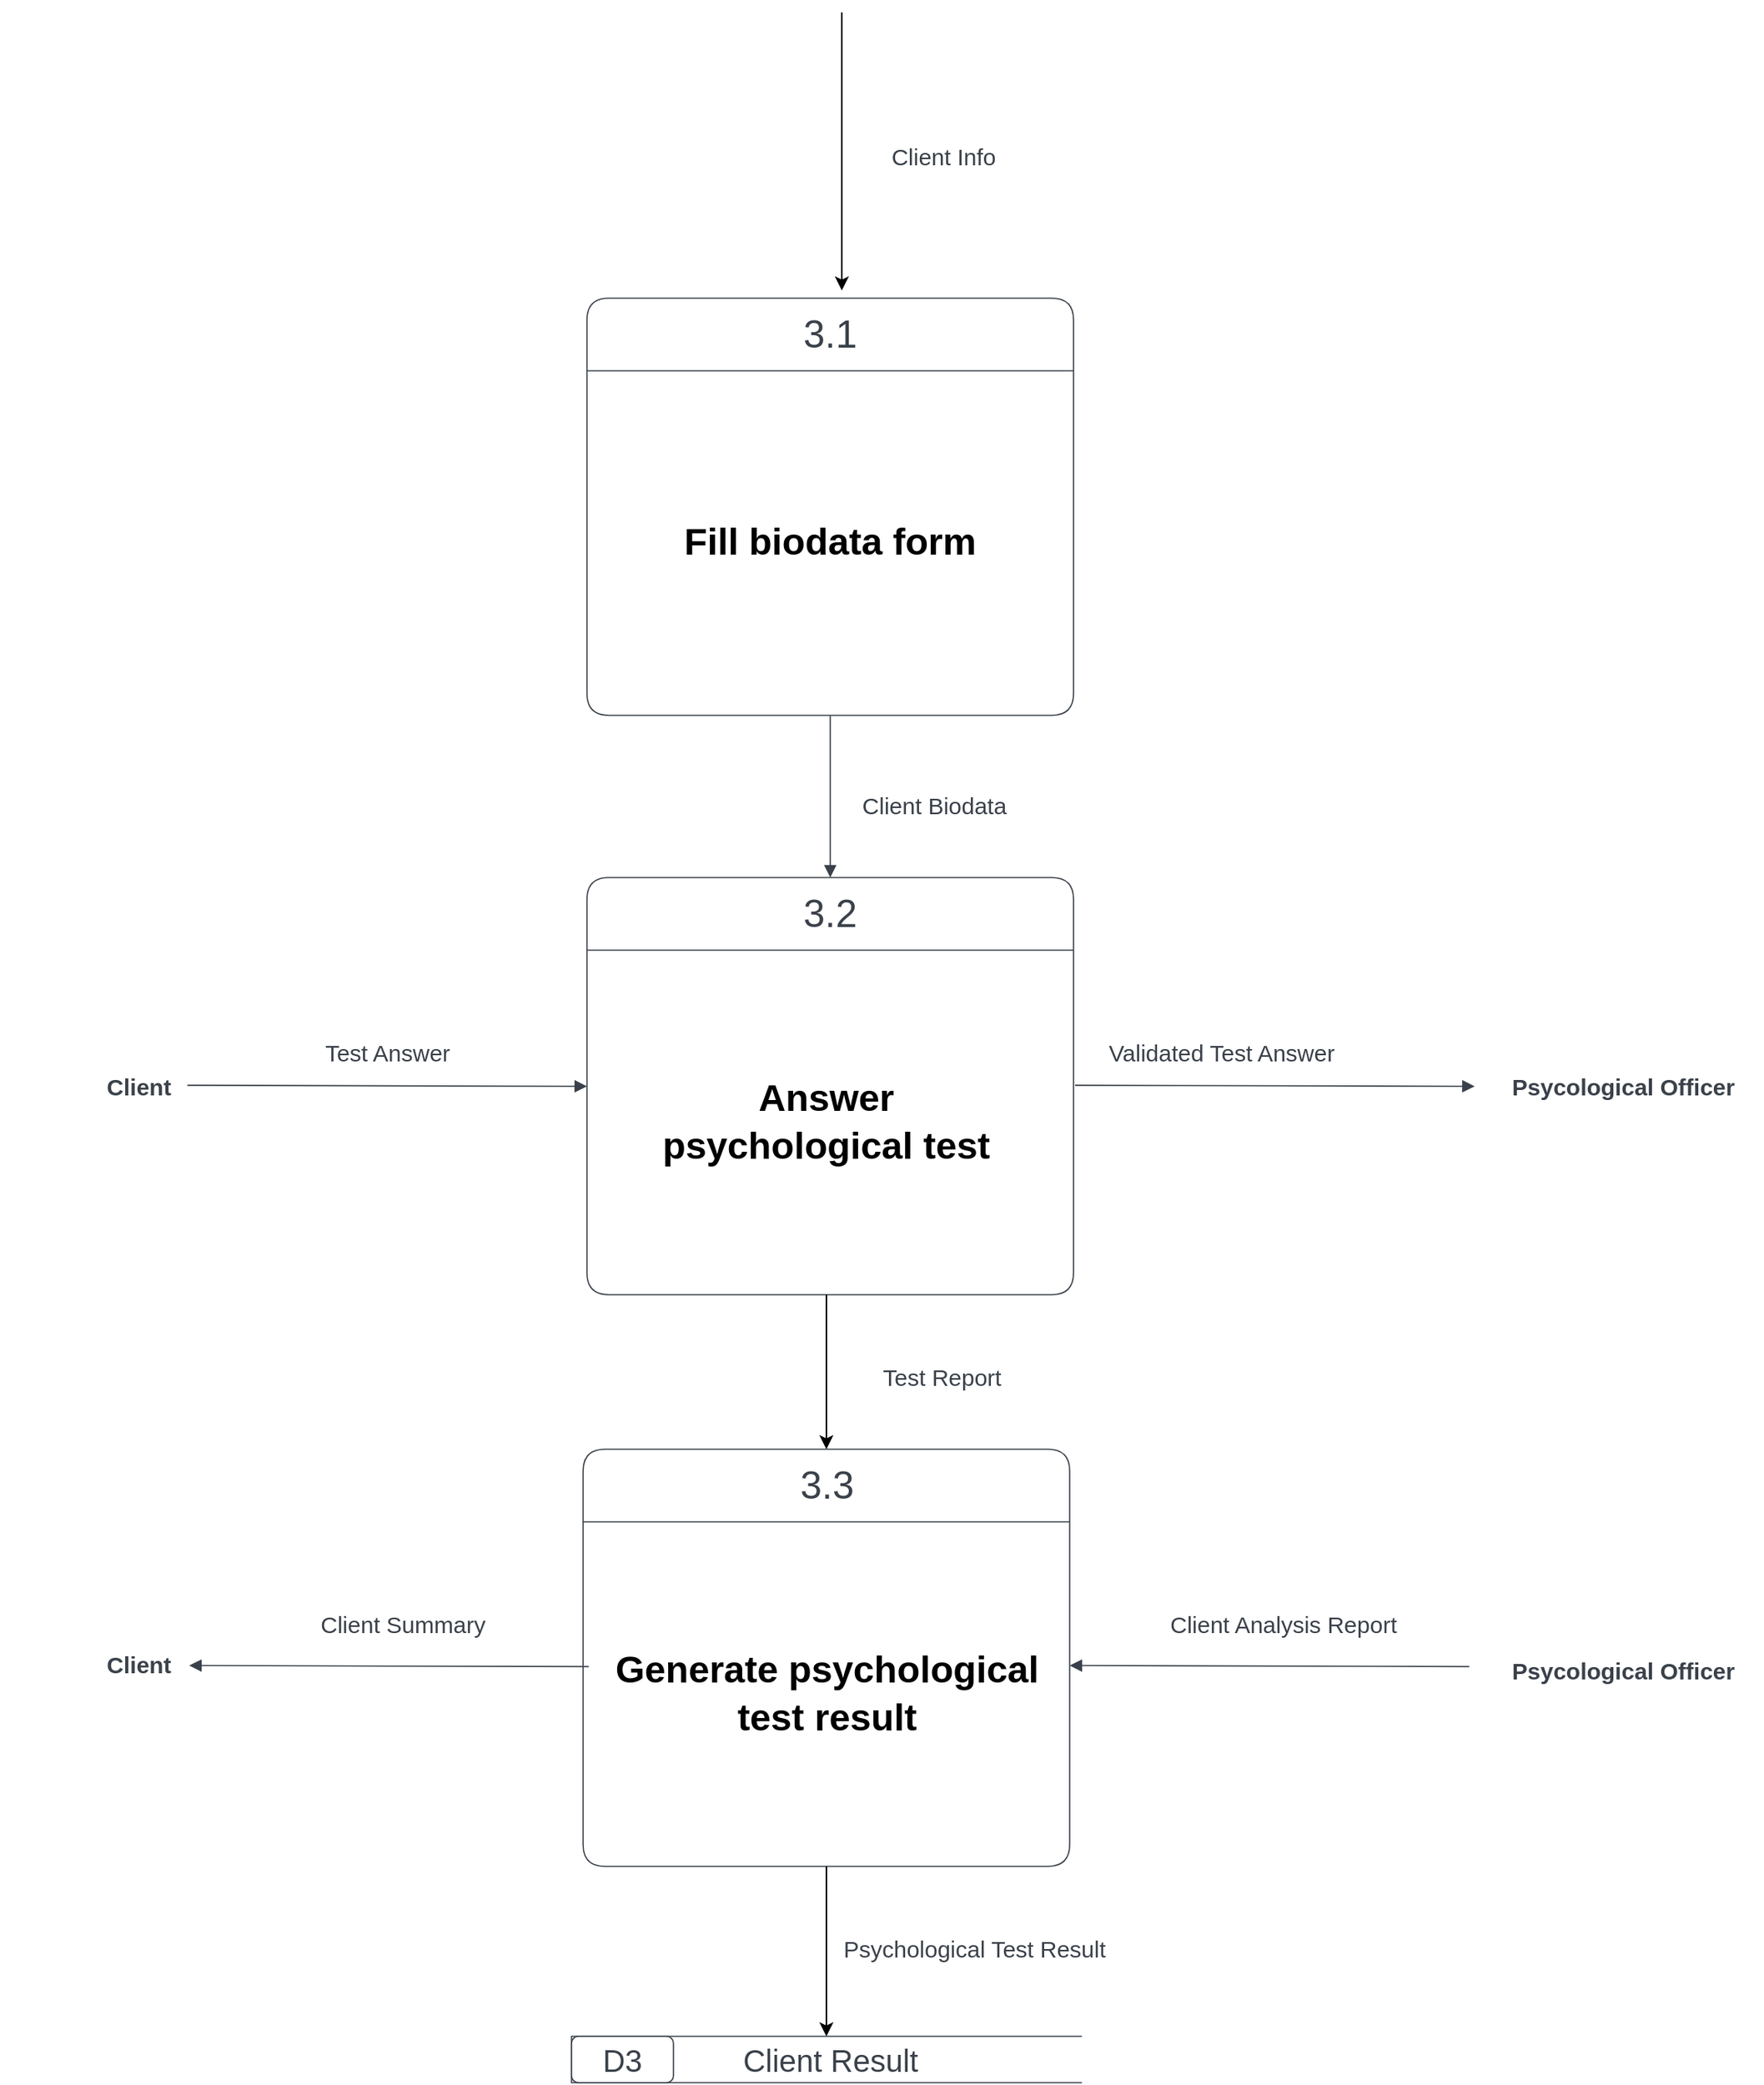 <mxfile version="20.8.4" type="github" pages="2">
  <diagram id="PJ08jYsrU4o8tMX44UYF" name="DFD Logical Child 3">
    <mxGraphModel dx="2317" dy="1860" grid="1" gridSize="10" guides="1" tooltips="1" connect="1" arrows="1" fold="1" page="1" pageScale="1" pageWidth="850" pageHeight="1100" math="0" shadow="0">
      <root>
        <mxCell id="0" />
        <mxCell id="1" parent="0" />
        <mxCell id="mA2S6nLQZY7dSyy3L60T-2" value="&lt;div style=&quot;display: flex; justify-content: center; text-align: center; align-items: baseline; font-size: 0; line-height: 1.25;margin-top: -2px;&quot;&gt;&lt;span&gt;&lt;span style=&quot;font-size:25px;color:#3a414a;&quot;&gt;3.1&lt;/span&gt;&lt;/span&gt;&lt;/div&gt;" style="shape=swimlane;html=1;rounded=1;arcSize=10;collapsible=0;fontStyle=0;startSize=47;whiteSpace=wrap;overflow=block;blockSpacing=1;fontSize=13;spacing=0;strokeColor=#3a414a;strokeOpacity=100;strokeWidth=0.8;" vertex="1" parent="1">
          <mxGeometry x="229" y="-55" width="315" height="270" as="geometry" />
        </mxCell>
        <mxCell id="mA2S6nLQZY7dSyy3L60T-3" value="&lt;div style=&quot;display: flex; justify-content: center; text-align: center; align-items: baseline; font-size: 0; line-height: 1.25;margin-top: -2px;&quot;&gt;&lt;span&gt;&lt;span style=&quot;font-size:24.3px;color:#000000;font-weight: bold;&quot;&gt;Fill biodata form&lt;/span&gt;&lt;/span&gt;&lt;/div&gt;" style="rounded=1;arcSize=10;strokeColor=none;fillColor=none;whiteSpace=wrap;overflow=block;blockSpacing=1;html=1;fontSize=13;spacing=0;strokeOpacity=100;strokeWidth=0.8;" vertex="1" parent="mA2S6nLQZY7dSyy3L60T-2">
          <mxGeometry y="47" width="315" height="223" as="geometry" />
        </mxCell>
        <UserObject label="" lucidchartObjectId="O.umqnft9LC3" id="mA2S6nLQZY7dSyy3L60T-4">
          <mxCell style="html=1;jettySize=18;whiteSpace=wrap;fontSize=13;strokeColor=#3a414a;strokeOpacity=100;strokeWidth=0.8;rounded=0;startArrow=none;endArrow=block;endFill=1;exitX=0.5;exitY=1.001;exitPerimeter=0;entryX=0.5;entryY=0;entryDx=0;entryDy=0;" edge="1" parent="1" source="mA2S6nLQZY7dSyy3L60T-2" target="mA2S6nLQZY7dSyy3L60T-24">
            <mxGeometry width="100" height="100" relative="1" as="geometry">
              <Array as="points" />
              <mxPoint x="386" y="364" as="targetPoint" />
            </mxGeometry>
          </mxCell>
        </UserObject>
        <mxCell id="mA2S6nLQZY7dSyy3L60T-24" value="&lt;div style=&quot;display: flex; justify-content: center; text-align: center; align-items: baseline; font-size: 0; line-height: 1.25;margin-top: -2px;&quot;&gt;&lt;span&gt;&lt;span style=&quot;font-size:25px;color:#3a414a;&quot;&gt;3.2&lt;/span&gt;&lt;/span&gt;&lt;/div&gt;" style="shape=swimlane;html=1;rounded=1;arcSize=10;collapsible=0;fontStyle=0;startSize=47;whiteSpace=wrap;overflow=block;blockSpacing=1;fontSize=13;spacing=0;strokeColor=#3a414a;strokeOpacity=100;strokeWidth=0.8;" vertex="1" parent="1">
          <mxGeometry x="229" y="320" width="315" height="270" as="geometry" />
        </mxCell>
        <mxCell id="mA2S6nLQZY7dSyy3L60T-25" value="&lt;div style=&quot;display: flex; justify-content: center; text-align: center; align-items: baseline; font-size: 0; line-height: 1.25;margin-top: -2px;&quot;&gt;&lt;span&gt;&lt;span style=&quot;font-size:24.3px;color:#000000;font-weight: bold;&quot;&gt;Answer psychological test&lt;/span&gt;&lt;/span&gt;&lt;/div&gt;" style="rounded=1;arcSize=10;strokeColor=none;fillColor=none;whiteSpace=wrap;overflow=block;blockSpacing=1;html=1;fontSize=13;spacing=0;strokeOpacity=100;strokeWidth=0.8;" vertex="1" parent="mA2S6nLQZY7dSyy3L60T-24">
          <mxGeometry x="40" y="47" width="230" height="223" as="geometry" />
        </mxCell>
        <mxCell id="mA2S6nLQZY7dSyy3L60T-28" value="&lt;div style=&quot;display: flex; justify-content: center; text-align: center; align-items: baseline; font-size: 0; line-height: 1.25;margin-top: -2px;&quot;&gt;&lt;span&gt;&lt;span style=&quot;font-size:25px;color:#3a414a;&quot;&gt;3.3&lt;/span&gt;&lt;/span&gt;&lt;/div&gt;" style="shape=swimlane;html=1;rounded=1;arcSize=10;collapsible=0;fontStyle=0;startSize=47;whiteSpace=wrap;overflow=block;blockSpacing=1;fontSize=13;spacing=0;strokeColor=#3a414a;strokeOpacity=100;strokeWidth=0.8;" vertex="1" parent="1">
          <mxGeometry x="226.5" y="690" width="315" height="270" as="geometry" />
        </mxCell>
        <mxCell id="mA2S6nLQZY7dSyy3L60T-29" value="&lt;div style=&quot;display: flex; justify-content: center; text-align: center; align-items: baseline; font-size: 0; line-height: 1.25;margin-top: -2px;&quot;&gt;&lt;span&gt;&lt;span style=&quot;font-size:24.3px;color:#000000;font-weight: bold;&quot;&gt;Generate psychological test result&lt;/span&gt;&lt;/span&gt;&lt;/div&gt;" style="rounded=1;arcSize=10;strokeColor=none;fillColor=none;whiteSpace=wrap;overflow=block;blockSpacing=1;html=1;fontSize=13;spacing=0;strokeOpacity=100;strokeWidth=0.8;" vertex="1" parent="mA2S6nLQZY7dSyy3L60T-28">
          <mxGeometry y="47" width="315" height="223" as="geometry" />
        </mxCell>
        <mxCell id="mA2S6nLQZY7dSyy3L60T-30" style="edgeStyle=orthogonalEdgeStyle;rounded=0;orthogonalLoop=1;jettySize=auto;html=1;entryX=0.5;entryY=0;entryDx=0;entryDy=0;" edge="1" parent="1" source="mA2S6nLQZY7dSyy3L60T-25" target="mA2S6nLQZY7dSyy3L60T-28">
          <mxGeometry relative="1" as="geometry" />
        </mxCell>
        <mxCell id="mA2S6nLQZY7dSyy3L60T-35" style="edgeStyle=orthogonalEdgeStyle;rounded=0;orthogonalLoop=1;jettySize=auto;html=1;" edge="1" parent="1">
          <mxGeometry relative="1" as="geometry">
            <mxPoint x="394" y="-240" as="sourcePoint" />
            <mxPoint x="394" y="-60" as="targetPoint" />
          </mxGeometry>
        </mxCell>
        <UserObject label="Client Info" lucidchartObjectId="O.um8.nbu8y." id="mA2S6nLQZY7dSyy3L60T-36">
          <mxCell style="html=1;overflow=block;blockSpacing=1;whiteSpace=wrap;fontSize=15;fontColor=#3a414a;spacing=0;fillColor=none;strokeWidth=1.5;strokeColor=none;" vertex="1" parent="1">
            <mxGeometry x="370" y="-170" width="180" height="45" as="geometry" />
          </mxCell>
        </UserObject>
        <UserObject label="Client Biodata" lucidchartObjectId="O.um8.nbu8y." id="mA2S6nLQZY7dSyy3L60T-37">
          <mxCell style="html=1;overflow=block;blockSpacing=1;whiteSpace=wrap;fontSize=15;fontColor=#3a414a;spacing=0;fillColor=none;strokeWidth=1.5;strokeColor=none;" vertex="1" parent="1">
            <mxGeometry x="364" y="250" width="180" height="45" as="geometry" />
          </mxCell>
        </UserObject>
        <UserObject label="" lucidchartObjectId="3evmLD2rtNwP" id="mA2S6nLQZY7dSyy3L60T-38">
          <mxCell style="html=1;jettySize=18;whiteSpace=wrap;fontSize=13;strokeColor=#3a414a;strokeOpacity=100;strokeWidth=0.8;rounded=0;startArrow=none;endArrow=block;endFill=1;exitX=1;exitY=0.525;exitPerimeter=0;entryX=-0.001;entryY=0.709;entryPerimeter=0;" edge="1" parent="1">
            <mxGeometry width="100" height="100" relative="1" as="geometry">
              <Array as="points" />
              <mxPoint x="-29.68" y="454.44" as="sourcePoint" />
              <mxPoint x="229.005" y="455.12" as="targetPoint" />
            </mxGeometry>
          </mxCell>
        </UserObject>
        <UserObject label="" lucidchartObjectId="3evmLD2rtNwP" id="mA2S6nLQZY7dSyy3L60T-39">
          <mxCell style="html=1;jettySize=18;whiteSpace=wrap;fontSize=13;strokeColor=#3a414a;strokeOpacity=100;strokeWidth=0.8;rounded=0;startArrow=none;endArrow=block;endFill=1;exitX=1;exitY=0.525;exitPerimeter=0;entryX=-0.001;entryY=0.709;entryPerimeter=0;" edge="1" parent="1">
            <mxGeometry width="100" height="100" relative="1" as="geometry">
              <Array as="points" />
              <mxPoint x="545.0" y="454.44" as="sourcePoint" />
              <mxPoint x="803.685" y="455.12" as="targetPoint" />
            </mxGeometry>
          </mxCell>
        </UserObject>
        <mxCell id="mA2S6nLQZY7dSyy3L60T-40" value="&amp;nbsp;Client Result" style="html=1;overflow=block;blockSpacing=1;shape=partialRectangle;right=0;whiteSpace=wrap;fontSize=20;fontColor=#3a414a;spacing=0;strokeColor=#3a414a;strokeOpacity=100;rounded=1;absoluteArcSize=1;arcSize=9;strokeWidth=0.8;" vertex="1" parent="1">
          <mxGeometry x="219" y="1070" width="330" height="30" as="geometry" />
        </mxCell>
        <mxCell id="mA2S6nLQZY7dSyy3L60T-41" value="D3" style="part=1;whiteSpace=wrap;fontSize=20;fontColor=#3a414a;spacing=0;strokeColor=#3a414a;strokeOpacity=100;rounded=1;absoluteArcSize=1;arcSize=9;strokeWidth=0.8;" vertex="1" parent="mA2S6nLQZY7dSyy3L60T-40">
          <mxGeometry width="66" height="30" as="geometry" />
        </mxCell>
        <mxCell id="mA2S6nLQZY7dSyy3L60T-42" style="edgeStyle=orthogonalEdgeStyle;rounded=0;orthogonalLoop=1;jettySize=auto;html=1;entryX=0.5;entryY=0;entryDx=0;entryDy=0;" edge="1" parent="1" source="mA2S6nLQZY7dSyy3L60T-29" target="mA2S6nLQZY7dSyy3L60T-40">
          <mxGeometry relative="1" as="geometry" />
        </mxCell>
        <UserObject label="" lucidchartObjectId="3evmLD2rtNwP" id="mA2S6nLQZY7dSyy3L60T-43">
          <mxCell style="html=1;jettySize=18;whiteSpace=wrap;fontSize=13;strokeColor=#3a414a;strokeOpacity=100;strokeWidth=0.8;rounded=0;startArrow=none;endArrow=block;endFill=1;exitX=1;exitY=0.525;exitPerimeter=0;entryX=-0.001;entryY=0.709;entryPerimeter=0;" edge="1" parent="1">
            <mxGeometry width="100" height="100" relative="1" as="geometry">
              <Array as="points" />
              <mxPoint x="800.185" y="830.68" as="sourcePoint" />
              <mxPoint x="541.5" y="830" as="targetPoint" />
            </mxGeometry>
          </mxCell>
        </UserObject>
        <UserObject label="" lucidchartObjectId="3evmLD2rtNwP" id="mA2S6nLQZY7dSyy3L60T-44">
          <mxCell style="html=1;jettySize=18;whiteSpace=wrap;fontSize=13;strokeColor=#3a414a;strokeOpacity=100;strokeWidth=0.8;rounded=0;startArrow=none;endArrow=block;endFill=1;exitX=1;exitY=0.525;exitPerimeter=0;entryX=-0.001;entryY=0.709;entryPerimeter=0;" edge="1" parent="1">
            <mxGeometry width="100" height="100" relative="1" as="geometry">
              <Array as="points" />
              <mxPoint x="230.185" y="830.68" as="sourcePoint" />
              <mxPoint x="-28.5" y="830" as="targetPoint" />
            </mxGeometry>
          </mxCell>
        </UserObject>
        <UserObject label="Test Report" lucidchartObjectId="O.um8.nbu8y." id="mA2S6nLQZY7dSyy3L60T-45">
          <mxCell style="html=1;overflow=block;blockSpacing=1;whiteSpace=wrap;fontSize=15;fontColor=#3a414a;spacing=0;fillColor=none;strokeWidth=1.5;strokeColor=none;" vertex="1" parent="1">
            <mxGeometry x="369" y="620" width="180" height="45" as="geometry" />
          </mxCell>
        </UserObject>
        <UserObject label="Validated Test Answer" lucidchartObjectId="O.um8.nbu8y." id="mA2S6nLQZY7dSyy3L60T-46">
          <mxCell style="html=1;overflow=block;blockSpacing=1;whiteSpace=wrap;fontSize=15;fontColor=#3a414a;spacing=0;fillColor=none;strokeWidth=1.5;strokeColor=none;" vertex="1" parent="1">
            <mxGeometry x="550" y="410" width="180" height="45" as="geometry" />
          </mxCell>
        </UserObject>
        <UserObject label="Test Answer" lucidchartObjectId="O.um8.nbu8y." id="mA2S6nLQZY7dSyy3L60T-47">
          <mxCell style="html=1;overflow=block;blockSpacing=1;whiteSpace=wrap;fontSize=15;fontColor=#3a414a;spacing=0;fillColor=none;strokeWidth=1.5;strokeColor=none;" vertex="1" parent="1">
            <mxGeometry x="10" y="410" width="180" height="45" as="geometry" />
          </mxCell>
        </UserObject>
        <UserObject label="Client Summary" lucidchartObjectId="O.um8.nbu8y." id="mA2S6nLQZY7dSyy3L60T-48">
          <mxCell style="html=1;overflow=block;blockSpacing=1;whiteSpace=wrap;fontSize=15;fontColor=#3a414a;spacing=0;fillColor=none;strokeWidth=1.5;strokeColor=none;" vertex="1" parent="1">
            <mxGeometry x="20" y="780" width="180" height="45" as="geometry" />
          </mxCell>
        </UserObject>
        <UserObject label="Client Analysis Report" lucidchartObjectId="O.um8.nbu8y." id="mA2S6nLQZY7dSyy3L60T-49">
          <mxCell style="html=1;overflow=block;blockSpacing=1;whiteSpace=wrap;fontSize=15;fontColor=#3a414a;spacing=0;fillColor=none;strokeWidth=1.5;strokeColor=none;" vertex="1" parent="1">
            <mxGeometry x="590" y="780" width="180" height="45" as="geometry" />
          </mxCell>
        </UserObject>
        <UserObject label="Psycological Officer" lucidchartObjectId="O.um8.nbu8y." id="mA2S6nLQZY7dSyy3L60T-50">
          <mxCell style="html=1;overflow=block;blockSpacing=1;whiteSpace=wrap;fontSize=15;fontColor=#3a414a;spacing=0;fillColor=none;strokeWidth=1.5;strokeColor=none;fontStyle=1" vertex="1" parent="1">
            <mxGeometry x="810" y="432.5" width="180" height="45" as="geometry" />
          </mxCell>
        </UserObject>
        <UserObject label="Psycological Officer" lucidchartObjectId="O.um8.nbu8y." id="mA2S6nLQZY7dSyy3L60T-51">
          <mxCell style="html=1;overflow=block;blockSpacing=1;whiteSpace=wrap;fontSize=15;fontColor=#3a414a;spacing=0;fillColor=none;strokeWidth=1.5;strokeColor=none;fontStyle=1" vertex="1" parent="1">
            <mxGeometry x="810" y="810" width="180" height="45" as="geometry" />
          </mxCell>
        </UserObject>
        <UserObject label="Client" lucidchartObjectId="O.um8.nbu8y." id="mA2S6nLQZY7dSyy3L60T-52">
          <mxCell style="html=1;overflow=block;blockSpacing=1;whiteSpace=wrap;fontSize=15;fontColor=#3a414a;spacing=0;fillColor=none;strokeWidth=1.5;strokeColor=none;fontStyle=1" vertex="1" parent="1">
            <mxGeometry x="-151" y="806.5" width="180" height="45" as="geometry" />
          </mxCell>
        </UserObject>
        <UserObject label="Client" lucidchartObjectId="O.um8.nbu8y." id="mA2S6nLQZY7dSyy3L60T-53">
          <mxCell style="html=1;overflow=block;blockSpacing=1;whiteSpace=wrap;fontSize=15;fontColor=#3a414a;spacing=0;fillColor=none;strokeWidth=1.5;strokeColor=none;fontStyle=1" vertex="1" parent="1">
            <mxGeometry x="-151" y="432.5" width="180" height="45" as="geometry" />
          </mxCell>
        </UserObject>
        <UserObject label="Psychological Test Result" lucidchartObjectId="O.um8.nbu8y." id="mA2S6nLQZY7dSyy3L60T-54">
          <mxCell style="html=1;overflow=block;blockSpacing=1;whiteSpace=wrap;fontSize=15;fontColor=#3a414a;spacing=0;fillColor=none;strokeWidth=1.5;strokeColor=none;" vertex="1" parent="1">
            <mxGeometry x="390" y="990" width="180" height="45" as="geometry" />
          </mxCell>
        </UserObject>
      </root>
    </mxGraphModel>
  </diagram>
  <diagram id="mFP1FNmv81MztRNagsoU" name="Page-2">
    <mxGraphModel dx="2083" dy="2407" grid="1" gridSize="10" guides="1" tooltips="1" connect="1" arrows="1" fold="1" page="1" pageScale="1" pageWidth="850" pageHeight="1100" math="0" shadow="0">
      <root>
        <mxCell id="0" />
        <mxCell id="1" parent="0" />
        <mxCell id="zd0Lne6BtFSpODAgyh90-1" value="&lt;div style=&quot;display: flex; justify-content: center; text-align: center; align-items: baseline; font-size: 0; line-height: 1.25;margin-top: -2px;&quot;&gt;&lt;span&gt;&lt;span style=&quot;font-size:25px;color:#3a414a;&quot;&gt;3.1&lt;/span&gt;&lt;/span&gt;&lt;/div&gt;" style="shape=swimlane;html=1;rounded=1;arcSize=10;collapsible=0;fontStyle=0;startSize=47;whiteSpace=wrap;overflow=block;blockSpacing=1;fontSize=13;spacing=0;strokeColor=#3a414a;strokeOpacity=100;strokeWidth=0.8;" vertex="1" parent="1">
          <mxGeometry x="1370" y="-220" width="300" height="220" as="geometry" />
        </mxCell>
        <mxCell id="zd0Lne6BtFSpODAgyh90-2" value="&lt;div style=&quot;display: flex; justify-content: center; text-align: center; align-items: baseline; font-size: 0; line-height: 1.25;margin-top: -2px;&quot;&gt;&lt;span&gt;&lt;span style=&quot;font-size:24.3px;color:#000000;font-weight: bold;&quot;&gt;Types Client information&lt;/span&gt;&lt;/span&gt;&lt;/div&gt;" style="rounded=1;arcSize=10;strokeColor=none;fillColor=none;whiteSpace=wrap;overflow=block;blockSpacing=1;html=1;fontSize=13;spacing=0;strokeOpacity=100;strokeWidth=0.8;" vertex="1" parent="zd0Lne6BtFSpODAgyh90-1">
          <mxGeometry y="47" width="300" height="173" as="geometry" />
        </mxCell>
        <mxCell id="zd0Lne6BtFSpODAgyh90-3" style="edgeStyle=orthogonalEdgeStyle;rounded=0;orthogonalLoop=1;jettySize=auto;html=1;" edge="1" parent="1">
          <mxGeometry relative="1" as="geometry">
            <mxPoint x="1514.0" y="-400" as="sourcePoint" />
            <mxPoint x="1514.0" y="-220" as="targetPoint" />
          </mxGeometry>
        </mxCell>
        <UserObject label="Client Information" lucidchartObjectId="O.um8.nbu8y." id="zd0Lne6BtFSpODAgyh90-4">
          <mxCell style="html=1;overflow=block;blockSpacing=1;whiteSpace=wrap;fontSize=15;fontColor=#3a414a;spacing=0;fillColor=none;strokeWidth=1.5;strokeColor=none;" vertex="1" parent="1">
            <mxGeometry x="1510" y="-330" width="180" height="45" as="geometry" />
          </mxCell>
        </UserObject>
        <mxCell id="zd0Lne6BtFSpODAgyh90-5" style="edgeStyle=orthogonalEdgeStyle;rounded=0;orthogonalLoop=1;jettySize=auto;html=1;" edge="1" parent="1" source="zd0Lne6BtFSpODAgyh90-2">
          <mxGeometry relative="1" as="geometry">
            <mxPoint x="1520" y="140" as="targetPoint" />
          </mxGeometry>
        </mxCell>
        <mxCell id="zd0Lne6BtFSpODAgyh90-6" value="&lt;div style=&quot;display: flex; justify-content: center; text-align: center; align-items: baseline; font-size: 0; line-height: 1.25;margin-top: -2px;&quot;&gt;&lt;span&gt;&lt;span style=&quot;font-size:25px;color:#3a414a;&quot;&gt;3.2&lt;/span&gt;&lt;/span&gt;&lt;/div&gt;" style="shape=swimlane;html=1;rounded=1;arcSize=10;collapsible=0;fontStyle=0;startSize=47;whiteSpace=wrap;overflow=block;blockSpacing=1;fontSize=13;spacing=0;strokeColor=#3a414a;strokeOpacity=100;strokeWidth=0.8;" vertex="1" parent="1">
          <mxGeometry x="1370" y="140" width="300" height="220" as="geometry" />
        </mxCell>
        <mxCell id="zd0Lne6BtFSpODAgyh90-7" value="&lt;div style=&quot;display: flex; justify-content: center; text-align: center; align-items: baseline; font-size: 0; line-height: 1.25;margin-top: -2px;&quot;&gt;&lt;span&gt;&lt;span style=&quot;font-size:24.3px;color:#000000;font-weight: bold;&quot;&gt;Validates Client information&lt;/span&gt;&lt;/span&gt;&lt;/div&gt;" style="rounded=1;arcSize=10;strokeColor=none;fillColor=none;whiteSpace=wrap;overflow=block;blockSpacing=1;html=1;fontSize=13;spacing=0;strokeOpacity=100;strokeWidth=0.8;" vertex="1" parent="zd0Lne6BtFSpODAgyh90-6">
          <mxGeometry y="47" width="300" height="173" as="geometry" />
        </mxCell>
        <UserObject label="Recorded Client Information" lucidchartObjectId="O.um8.nbu8y." id="zd0Lne6BtFSpODAgyh90-8">
          <mxCell style="html=1;overflow=block;blockSpacing=1;whiteSpace=wrap;fontSize=15;fontColor=#3a414a;spacing=0;fillColor=none;strokeWidth=1.5;strokeColor=none;" vertex="1" parent="1">
            <mxGeometry x="1520" y="40" width="180" height="45" as="geometry" />
          </mxCell>
        </UserObject>
        <mxCell id="zd0Lne6BtFSpODAgyh90-9" style="edgeStyle=orthogonalEdgeStyle;rounded=0;orthogonalLoop=1;jettySize=auto;html=1;" edge="1" parent="1" source="zd0Lne6BtFSpODAgyh90-7">
          <mxGeometry relative="1" as="geometry">
            <mxPoint x="1850" y="274" as="targetPoint" />
          </mxGeometry>
        </mxCell>
        <UserObject label="Syntax Errors" lucidchartObjectId="O.um8.nbu8y." id="zd0Lne6BtFSpODAgyh90-10">
          <mxCell style="html=1;overflow=block;blockSpacing=1;whiteSpace=wrap;fontSize=15;fontColor=#3a414a;spacing=0;fillColor=none;strokeWidth=1.5;strokeColor=none;" vertex="1" parent="1">
            <mxGeometry x="1660" y="227.5" width="180" height="45" as="geometry" />
          </mxCell>
        </UserObject>
        <UserObject label="Valid Client Information" lucidchartObjectId="O.um8.nbu8y." id="zd0Lne6BtFSpODAgyh90-12">
          <mxCell style="html=1;overflow=block;blockSpacing=1;whiteSpace=wrap;fontSize=15;fontColor=#3a414a;spacing=0;fillColor=none;strokeWidth=1.5;strokeColor=none;" vertex="1" parent="1">
            <mxGeometry x="1520" y="420" width="180" height="45" as="geometry" />
          </mxCell>
        </UserObject>
        <mxCell id="zd0Lne6BtFSpODAgyh90-15" style="edgeStyle=orthogonalEdgeStyle;rounded=0;orthogonalLoop=1;jettySize=auto;html=1;exitX=0.5;exitY=1;exitDx=0;exitDy=0;entryX=0.5;entryY=0;entryDx=0;entryDy=0;" edge="1" parent="1" source="zd0Lne6BtFSpODAgyh90-7" target="zd0Lne6BtFSpODAgyh90-16">
          <mxGeometry relative="1" as="geometry">
            <mxPoint x="1520" y="620" as="targetPoint" />
            <mxPoint x="1520" y="530.0" as="sourcePoint" />
          </mxGeometry>
        </mxCell>
        <mxCell id="zd0Lne6BtFSpODAgyh90-16" value="&lt;div style=&quot;display: flex; justify-content: center; text-align: center; align-items: baseline; font-size: 0; line-height: 1.25;margin-top: -2px;&quot;&gt;&lt;span&gt;&lt;span style=&quot;font-size:25px;color:#3a414a;&quot;&gt;3.3&lt;/span&gt;&lt;/span&gt;&lt;/div&gt;" style="shape=swimlane;html=1;rounded=1;arcSize=10;collapsible=0;fontStyle=0;startSize=47;whiteSpace=wrap;overflow=block;blockSpacing=1;fontSize=13;spacing=0;strokeColor=#3a414a;strokeOpacity=100;strokeWidth=0.8;" vertex="1" parent="1">
          <mxGeometry x="1370" y="550" width="300" height="220" as="geometry" />
        </mxCell>
        <mxCell id="zd0Lne6BtFSpODAgyh90-17" value="&lt;div style=&quot;display: flex; justify-content: center; text-align: center; align-items: baseline; font-size: 0; line-height: 1.25;margin-top: -2px;&quot;&gt;&lt;span&gt;&lt;span style=&quot;font-size:24.3px;color:#000000;font-weight: bold;&quot;&gt;Types Psychological Test Answers&lt;/span&gt;&lt;/span&gt;&lt;/div&gt;" style="rounded=1;arcSize=10;strokeColor=none;fillColor=none;whiteSpace=wrap;overflow=block;blockSpacing=1;html=1;fontSize=13;spacing=0;strokeOpacity=100;strokeWidth=0.8;" vertex="1" parent="zd0Lne6BtFSpODAgyh90-16">
          <mxGeometry y="47" width="300" height="173" as="geometry" />
        </mxCell>
        <mxCell id="zd0Lne6BtFSpODAgyh90-18" style="edgeStyle=orthogonalEdgeStyle;rounded=0;orthogonalLoop=1;jettySize=auto;html=1;entryX=0;entryY=0.5;entryDx=0;entryDy=0;" edge="1" parent="1" target="zd0Lne6BtFSpODAgyh90-17">
          <mxGeometry relative="1" as="geometry">
            <mxPoint x="1180" y="683.545" as="sourcePoint" />
            <Array as="points">
              <mxPoint x="1250" y="684" />
            </Array>
          </mxGeometry>
        </mxCell>
        <UserObject label="Test Answers" lucidchartObjectId="O.um8.nbu8y." id="zd0Lne6BtFSpODAgyh90-19">
          <mxCell style="html=1;overflow=block;blockSpacing=1;whiteSpace=wrap;fontSize=15;fontColor=#3a414a;spacing=0;fillColor=none;strokeWidth=1.5;strokeColor=none;" vertex="1" parent="1">
            <mxGeometry x="1180" y="630" width="180" height="45" as="geometry" />
          </mxCell>
        </UserObject>
        <mxCell id="CdC1o3udZqMT-pNn81uE-22" style="edgeStyle=orthogonalEdgeStyle;rounded=0;orthogonalLoop=1;jettySize=auto;html=1;" edge="1" parent="1" source="zd0Lne6BtFSpODAgyh90-21">
          <mxGeometry relative="1" as="geometry">
            <mxPoint x="2570" y="440" as="targetPoint" />
          </mxGeometry>
        </mxCell>
        <mxCell id="zd0Lne6BtFSpODAgyh90-21" value="&lt;div style=&quot;display: flex; justify-content: center; text-align: center; align-items: baseline; font-size: 0; line-height: 1.25;margin-top: -2px;&quot;&gt;&lt;span&gt;&lt;span style=&quot;font-size:25px;color:#3a414a;&quot;&gt;3.5&lt;/span&gt;&lt;/span&gt;&lt;/div&gt;" style="shape=swimlane;html=1;rounded=1;arcSize=10;collapsible=0;fontStyle=0;startSize=47;whiteSpace=wrap;overflow=block;blockSpacing=1;fontSize=13;spacing=0;strokeColor=#3a414a;strokeOpacity=100;strokeWidth=0.8;" vertex="1" parent="1">
          <mxGeometry x="2420" y="550" width="300" height="220" as="geometry" />
        </mxCell>
        <mxCell id="zd0Lne6BtFSpODAgyh90-22" value="&lt;div style=&quot;display: flex; justify-content: center; text-align: center; align-items: baseline; line-height: 1.25; margin-top: -2px;&quot;&gt;&lt;span style=&quot;font-size: 0px;&quot;&gt;Validates Client information&lt;/span&gt;&lt;span style=&quot;font-size: 24.3px;&quot;&gt;&lt;b&gt;Validates Psychological Test Answers&lt;/b&gt;&lt;/span&gt;&lt;/div&gt;" style="rounded=1;arcSize=10;strokeColor=none;fillColor=none;whiteSpace=wrap;overflow=block;blockSpacing=1;html=1;fontSize=13;spacing=0;strokeOpacity=100;strokeWidth=0.8;" vertex="1" parent="zd0Lne6BtFSpODAgyh90-21">
          <mxGeometry y="47" width="300" height="173" as="geometry" />
        </mxCell>
        <mxCell id="CdC1o3udZqMT-pNn81uE-2" style="edgeStyle=orthogonalEdgeStyle;rounded=0;orthogonalLoop=1;jettySize=auto;html=1;" edge="1" parent="1" source="zd0Lne6BtFSpODAgyh90-22">
          <mxGeometry relative="1" as="geometry">
            <mxPoint x="3000" y="684" as="targetPoint" />
          </mxGeometry>
        </mxCell>
        <mxCell id="CdC1o3udZqMT-pNn81uE-3" value="&lt;div style=&quot;display: flex; justify-content: center; text-align: center; align-items: baseline; font-size: 0; line-height: 1.25;margin-top: -2px;&quot;&gt;&lt;span&gt;&lt;span style=&quot;font-size:25px;color:#3a414a;&quot;&gt;3.6&lt;/span&gt;&lt;/span&gt;&lt;/div&gt;" style="shape=swimlane;html=1;rounded=1;arcSize=10;collapsible=0;fontStyle=0;startSize=47;whiteSpace=wrap;overflow=block;blockSpacing=1;fontSize=13;spacing=0;strokeColor=#3a414a;strokeOpacity=100;strokeWidth=0.8;" vertex="1" parent="1">
          <mxGeometry x="3000" y="550" width="300" height="220" as="geometry" />
        </mxCell>
        <mxCell id="CdC1o3udZqMT-pNn81uE-4" value="&lt;div style=&quot;display: flex; justify-content: center; text-align: center; align-items: baseline; line-height: 1.25; margin-top: -2px;&quot;&gt;&lt;span style=&quot;font-size: 0px;&quot;&gt;Validates Client information&lt;/span&gt;&lt;span style=&quot;font-size: 24.3px;&quot;&gt;&lt;b&gt;Analysing Psychological Test Answers&lt;/b&gt;&lt;/span&gt;&lt;/div&gt;" style="rounded=1;arcSize=10;strokeColor=none;fillColor=none;whiteSpace=wrap;overflow=block;blockSpacing=1;html=1;fontSize=13;spacing=0;strokeOpacity=100;strokeWidth=0.8;" vertex="1" parent="CdC1o3udZqMT-pNn81uE-3">
          <mxGeometry y="47" width="300" height="173" as="geometry" />
        </mxCell>
        <UserObject label="Unorganized Test Answers" lucidchartObjectId="O.um8.nbu8y." id="CdC1o3udZqMT-pNn81uE-14">
          <mxCell style="html=1;overflow=block;blockSpacing=1;whiteSpace=wrap;fontSize=15;fontColor=#3a414a;spacing=0;fillColor=none;strokeWidth=1.5;strokeColor=none;" vertex="1" parent="1">
            <mxGeometry x="1690" y="630" width="180" height="45" as="geometry" />
          </mxCell>
        </UserObject>
        <UserObject label="Syntax Errors" lucidchartObjectId="O.um8.nbu8y." id="CdC1o3udZqMT-pNn81uE-23">
          <mxCell style="html=1;overflow=block;blockSpacing=1;whiteSpace=wrap;fontSize=15;fontColor=#3a414a;spacing=0;fillColor=none;strokeWidth=1.5;strokeColor=none;" vertex="1" parent="1">
            <mxGeometry x="2550" y="490" width="180" height="45" as="geometry" />
          </mxCell>
        </UserObject>
        <UserObject label="Validated Test Answers" lucidchartObjectId="O.um8.nbu8y." id="CdC1o3udZqMT-pNn81uE-26">
          <mxCell style="html=1;overflow=block;blockSpacing=1;whiteSpace=wrap;fontSize=15;fontColor=#3a414a;spacing=0;fillColor=none;strokeWidth=1.5;strokeColor=none;" vertex="1" parent="1">
            <mxGeometry x="2760" y="630" width="180" height="45" as="geometry" />
          </mxCell>
        </UserObject>
        <mxCell id="2Go5BcXwaLuRWtCtzfvT-2" style="edgeStyle=orthogonalEdgeStyle;rounded=0;orthogonalLoop=1;jettySize=auto;html=1;" edge="1" parent="1" source="CdC1o3udZqMT-pNn81uE-4">
          <mxGeometry relative="1" as="geometry">
            <mxPoint x="3150" y="930" as="targetPoint" />
          </mxGeometry>
        </mxCell>
        <UserObject label="Analysed Test Answers" lucidchartObjectId="O.um8.nbu8y." id="2Go5BcXwaLuRWtCtzfvT-3">
          <mxCell style="html=1;overflow=block;blockSpacing=1;whiteSpace=wrap;fontSize=15;fontColor=#3a414a;spacing=0;fillColor=none;strokeWidth=1.5;strokeColor=none;" vertex="1" parent="1">
            <mxGeometry x="3170" y="820" width="180" height="45" as="geometry" />
          </mxCell>
        </UserObject>
        <mxCell id="2Go5BcXwaLuRWtCtzfvT-4" value="&lt;div style=&quot;display: flex; justify-content: center; text-align: center; align-items: baseline; font-size: 0; line-height: 1.25;margin-top: -2px;&quot;&gt;&lt;span&gt;&lt;span style=&quot;font-size:25px;color:#3a414a;&quot;&gt;3.7&lt;/span&gt;&lt;/span&gt;&lt;/div&gt;" style="shape=swimlane;html=1;rounded=1;arcSize=10;collapsible=0;fontStyle=0;startSize=47;whiteSpace=wrap;overflow=block;blockSpacing=1;fontSize=13;spacing=0;strokeColor=#3a414a;strokeOpacity=100;strokeWidth=0.8;" vertex="1" parent="1">
          <mxGeometry x="3000" y="930" width="300" height="220" as="geometry" />
        </mxCell>
        <mxCell id="2Go5BcXwaLuRWtCtzfvT-5" value="&lt;div style=&quot;display: flex; justify-content: center; text-align: center; align-items: baseline; line-height: 1.25; margin-top: -2px;&quot;&gt;&lt;span style=&quot;font-size: 0px;&quot;&gt;Validates Client information&lt;/span&gt;&lt;span style=&quot;font-size: 24.3px;&quot;&gt;&lt;b&gt;Generate Client Analysis Report&lt;/b&gt;&lt;/span&gt;&lt;/div&gt;" style="rounded=1;arcSize=10;strokeColor=none;fillColor=none;whiteSpace=wrap;overflow=block;blockSpacing=1;html=1;fontSize=13;spacing=0;strokeOpacity=100;strokeWidth=0.8;" vertex="1" parent="2Go5BcXwaLuRWtCtzfvT-4">
          <mxGeometry y="47" width="300" height="173" as="geometry" />
        </mxCell>
        <mxCell id="FE-yP56PrbubDbvOp87g-2" style="edgeStyle=orthogonalEdgeStyle;rounded=0;orthogonalLoop=1;jettySize=auto;html=1;" edge="1" parent="1" source="zd0Lne6BtFSpODAgyh90-17">
          <mxGeometry relative="1" as="geometry">
            <mxPoint x="1910" y="683" as="targetPoint" />
          </mxGeometry>
        </mxCell>
        <mxCell id="MtN-1jyHPPweIq3uZ_51-1" value="&lt;div style=&quot;display: flex; justify-content: center; text-align: center; align-items: baseline; font-size: 0; line-height: 1.25;margin-top: -2px;&quot;&gt;&lt;span&gt;&lt;span style=&quot;font-size:25px;color:#3a414a;&quot;&gt;3.4&lt;/span&gt;&lt;/span&gt;&lt;/div&gt;" style="shape=swimlane;html=1;rounded=1;arcSize=10;collapsible=0;fontStyle=0;startSize=47;whiteSpace=wrap;overflow=block;blockSpacing=1;fontSize=13;spacing=0;strokeColor=#3a414a;strokeOpacity=100;strokeWidth=0.8;" vertex="1" parent="1">
          <mxGeometry x="1910" y="550" width="300" height="220" as="geometry" />
        </mxCell>
        <mxCell id="MtN-1jyHPPweIq3uZ_51-2" value="&lt;div style=&quot;display: flex; justify-content: center; text-align: center; align-items: baseline; font-size: 0; line-height: 1.25;margin-top: -2px;&quot;&gt;&lt;span&gt;&lt;span style=&quot;font-size:24.3px;color:#000000;font-weight: bold;&quot;&gt;Sort Psychological Test Answers&lt;/span&gt;&lt;/span&gt;&lt;/div&gt;" style="rounded=1;arcSize=10;strokeColor=none;fillColor=none;whiteSpace=wrap;overflow=block;blockSpacing=1;html=1;fontSize=13;spacing=0;strokeOpacity=100;strokeWidth=0.8;" vertex="1" parent="MtN-1jyHPPweIq3uZ_51-1">
          <mxGeometry y="47" width="300" height="173" as="geometry" />
        </mxCell>
        <mxCell id="MtN-1jyHPPweIq3uZ_51-4" style="edgeStyle=orthogonalEdgeStyle;rounded=0;orthogonalLoop=1;jettySize=auto;html=1;" edge="1" parent="1" source="MtN-1jyHPPweIq3uZ_51-2">
          <mxGeometry relative="1" as="geometry">
            <mxPoint x="2420" y="683" as="targetPoint" />
          </mxGeometry>
        </mxCell>
        <UserObject label="Organized Test Answers" lucidchartObjectId="O.um8.nbu8y." id="FCMD3LmSV8bOgRvMi4zS-1">
          <mxCell style="html=1;overflow=block;blockSpacing=1;whiteSpace=wrap;fontSize=15;fontColor=#3a414a;spacing=0;fillColor=none;strokeWidth=1.5;strokeColor=none;" vertex="1" parent="1">
            <mxGeometry x="2220" y="637.5" width="180" height="45" as="geometry" />
          </mxCell>
        </UserObject>
        <mxCell id="1eV37dJR5UpbzrK00-uQ-3" value="&lt;div style=&quot;display: flex; justify-content: center; text-align: center; align-items: baseline; font-size: 0; line-height: 1.25;margin-top: -2px;&quot;&gt;&lt;span&gt;&lt;span style=&quot;font-size:25px;color:#3a414a;&quot;&gt;3.8&lt;/span&gt;&lt;/span&gt;&lt;/div&gt;" style="shape=swimlane;html=1;rounded=1;arcSize=10;collapsible=0;fontStyle=0;startSize=47;whiteSpace=wrap;overflow=block;blockSpacing=1;fontSize=13;spacing=0;strokeColor=#3a414a;strokeOpacity=100;strokeWidth=0.8;" vertex="1" parent="1">
          <mxGeometry x="2420" y="930" width="300" height="220" as="geometry" />
        </mxCell>
        <mxCell id="1eV37dJR5UpbzrK00-uQ-4" value="&lt;div style=&quot;display: flex; justify-content: center; text-align: center; align-items: baseline; line-height: 1.25; margin-top: -2px;&quot;&gt;&lt;span style=&quot;font-size: 0px;&quot;&gt;Validates Client information&lt;/span&gt;&lt;span style=&quot;font-size: 24.3px;&quot;&gt;&lt;b&gt;Summarizing Test Result&lt;/b&gt;&lt;/span&gt;&lt;/div&gt;" style="rounded=1;arcSize=10;strokeColor=none;fillColor=none;whiteSpace=wrap;overflow=block;blockSpacing=1;html=1;fontSize=13;spacing=0;strokeOpacity=100;strokeWidth=0.8;" vertex="1" parent="1eV37dJR5UpbzrK00-uQ-3">
          <mxGeometry y="47" width="300" height="173" as="geometry" />
        </mxCell>
        <mxCell id="1eV37dJR5UpbzrK00-uQ-5" style="edgeStyle=orthogonalEdgeStyle;rounded=0;orthogonalLoop=1;jettySize=auto;html=1;entryX=1;entryY=0.5;entryDx=0;entryDy=0;" edge="1" parent="1" source="2Go5BcXwaLuRWtCtzfvT-5" target="1eV37dJR5UpbzrK00-uQ-4">
          <mxGeometry relative="1" as="geometry" />
        </mxCell>
        <UserObject label="Client Analysis Report" lucidchartObjectId="O.um8.nbu8y." id="eih78Fj02-lh9wxQZ0yt-1">
          <mxCell style="html=1;overflow=block;blockSpacing=1;whiteSpace=wrap;fontSize=15;fontColor=#3a414a;spacing=0;fillColor=none;strokeWidth=1.5;strokeColor=none;" vertex="1" parent="1">
            <mxGeometry x="2770" y="1017.5" width="180" height="45" as="geometry" />
          </mxCell>
        </UserObject>
        <mxCell id="6LXdLl5Y5LscIVABb-Rh-2" style="edgeStyle=orthogonalEdgeStyle;rounded=0;orthogonalLoop=1;jettySize=auto;html=1;entryX=1;entryY=0.5;entryDx=0;entryDy=0;" edge="1" parent="1" source="1eV37dJR5UpbzrK00-uQ-4" target="6LXdLl5Y5LscIVABb-Rh-4">
          <mxGeometry relative="1" as="geometry">
            <mxPoint x="2330" y="1063.5" as="targetPoint" />
          </mxGeometry>
        </mxCell>
        <mxCell id="6LXdLl5Y5LscIVABb-Rh-3" value="&lt;div style=&quot;display: flex; justify-content: center; text-align: center; align-items: baseline; font-size: 0; line-height: 1.25;margin-top: -2px;&quot;&gt;&lt;span&gt;&lt;span style=&quot;font-size:25px;color:#3a414a;&quot;&gt;3.9&lt;/span&gt;&lt;/span&gt;&lt;/div&gt;" style="shape=swimlane;html=1;rounded=1;arcSize=10;collapsible=0;fontStyle=0;startSize=47;whiteSpace=wrap;overflow=block;blockSpacing=1;fontSize=13;spacing=0;strokeColor=#3a414a;strokeOpacity=100;strokeWidth=0.8;" vertex="1" parent="1">
          <mxGeometry x="1910" y="930" width="300" height="220" as="geometry" />
        </mxCell>
        <mxCell id="6LXdLl5Y5LscIVABb-Rh-4" value="&lt;div style=&quot;display: flex; justify-content: center; text-align: center; align-items: baseline; line-height: 1.25; margin-top: -2px;&quot;&gt;&lt;span style=&quot;font-size: 0px;&quot;&gt;Validates Client information&lt;/span&gt;&lt;span style=&quot;font-size: 24.3px;&quot;&gt;&lt;b&gt;Sending Summarized Report To Client By Email&lt;/b&gt;&lt;/span&gt;&lt;/div&gt;" style="rounded=1;arcSize=10;strokeColor=none;fillColor=none;whiteSpace=wrap;overflow=block;blockSpacing=1;html=1;fontSize=13;spacing=0;strokeOpacity=100;strokeWidth=0.8;" vertex="1" parent="6LXdLl5Y5LscIVABb-Rh-3">
          <mxGeometry y="47" width="300" height="173" as="geometry" />
        </mxCell>
        <mxCell id="WHp8vcULoV3ybUIoCtm_-2" style="edgeStyle=orthogonalEdgeStyle;rounded=0;orthogonalLoop=1;jettySize=auto;html=1;" edge="1" parent="1" source="6LXdLl5Y5LscIVABb-Rh-4">
          <mxGeometry relative="1" as="geometry">
            <mxPoint x="1690" y="1063" as="targetPoint" />
          </mxGeometry>
        </mxCell>
        <mxCell id="qCPR5UqJmId1gLNeRVQ9-1" value="&amp;nbsp;Client Result" style="html=1;overflow=block;blockSpacing=1;shape=partialRectangle;right=0;whiteSpace=wrap;fontSize=20;fontColor=#3a414a;spacing=0;strokeColor=#3a414a;strokeOpacity=100;rounded=1;absoluteArcSize=1;arcSize=9;strokeWidth=0.8;" vertex="1" parent="1">
          <mxGeometry x="2400" y="1260" width="330" height="30" as="geometry" />
        </mxCell>
        <mxCell id="qCPR5UqJmId1gLNeRVQ9-2" value="D3" style="part=1;whiteSpace=wrap;fontSize=20;fontColor=#3a414a;spacing=0;strokeColor=#3a414a;strokeOpacity=100;rounded=1;absoluteArcSize=1;arcSize=9;strokeWidth=0.8;" vertex="1" parent="qCPR5UqJmId1gLNeRVQ9-1">
          <mxGeometry width="66" height="30" as="geometry" />
        </mxCell>
        <mxCell id="qCPR5UqJmId1gLNeRVQ9-3" style="edgeStyle=orthogonalEdgeStyle;rounded=0;orthogonalLoop=1;jettySize=auto;html=1;entryX=0.5;entryY=0;entryDx=0;entryDy=0;" edge="1" parent="1" target="qCPR5UqJmId1gLNeRVQ9-1">
          <mxGeometry relative="1" as="geometry">
            <mxPoint x="2565" y="1150" as="sourcePoint" />
          </mxGeometry>
        </mxCell>
        <UserObject label="Psychological Test Result" lucidchartObjectId="O.um8.nbu8y." id="qCPR5UqJmId1gLNeRVQ9-4">
          <mxCell style="html=1;overflow=block;blockSpacing=1;whiteSpace=wrap;fontSize=15;fontColor=#3a414a;spacing=0;fillColor=none;strokeWidth=1.5;strokeColor=none;" vertex="1" parent="1">
            <mxGeometry x="2571" y="1180" width="180" height="45" as="geometry" />
          </mxCell>
        </UserObject>
        <UserObject label="Final Client Summary" lucidchartObjectId="O.um8.nbu8y." id="L_Fi6jqVZnGVkhERSiM4-1">
          <mxCell style="html=1;overflow=block;blockSpacing=1;whiteSpace=wrap;fontSize=15;fontColor=#3a414a;spacing=0;fillColor=none;strokeWidth=1.5;strokeColor=none;" vertex="1" parent="1">
            <mxGeometry x="1720" y="1017.5" width="180" height="45" as="geometry" />
          </mxCell>
        </UserObject>
        <UserObject label="Summarized Test Result" lucidchartObjectId="O.um8.nbu8y." id="_PGekSq6mjzQMi84UrHI-1">
          <mxCell style="html=1;overflow=block;blockSpacing=1;whiteSpace=wrap;fontSize=15;fontColor=#3a414a;spacing=0;fillColor=none;strokeWidth=1.5;strokeColor=none;" vertex="1" parent="1">
            <mxGeometry x="2230" y="1017.5" width="180" height="45" as="geometry" />
          </mxCell>
        </UserObject>
      </root>
    </mxGraphModel>
  </diagram>
</mxfile>
